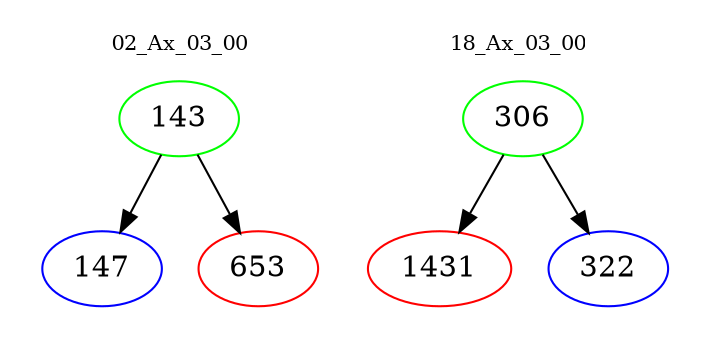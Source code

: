 digraph{
subgraph cluster_0 {
color = white
label = "02_Ax_03_00";
fontsize=10;
T0_143 [label="143", color="green"]
T0_143 -> T0_147 [color="black"]
T0_147 [label="147", color="blue"]
T0_143 -> T0_653 [color="black"]
T0_653 [label="653", color="red"]
}
subgraph cluster_1 {
color = white
label = "18_Ax_03_00";
fontsize=10;
T1_306 [label="306", color="green"]
T1_306 -> T1_1431 [color="black"]
T1_1431 [label="1431", color="red"]
T1_306 -> T1_322 [color="black"]
T1_322 [label="322", color="blue"]
}
}
